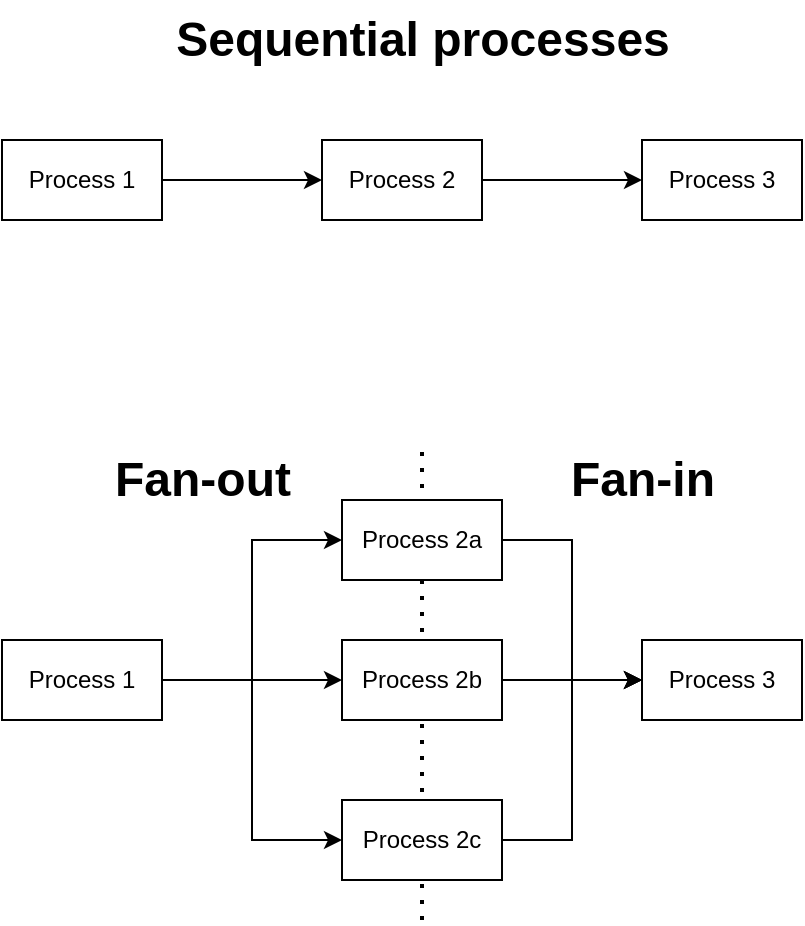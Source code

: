 <mxfile version="24.5.1" type="device">
  <diagram name="Page-1" id="on_2h34v9GpF7mbURX5w">
    <mxGraphModel dx="1114" dy="1634" grid="1" gridSize="10" guides="1" tooltips="1" connect="1" arrows="1" fold="1" page="1" pageScale="1" pageWidth="1169" pageHeight="827" math="0" shadow="0">
      <root>
        <mxCell id="0" />
        <mxCell id="1" parent="0" />
        <mxCell id="3tarpMK1qoeDrZyvdMwa-20" value="" style="endArrow=none;dashed=1;html=1;dashPattern=1 3;strokeWidth=2;rounded=0;" edge="1" parent="1">
          <mxGeometry width="50" height="50" relative="1" as="geometry">
            <mxPoint x="360" y="-160" as="sourcePoint" />
            <mxPoint x="360" y="-400" as="targetPoint" />
          </mxGeometry>
        </mxCell>
        <mxCell id="3tarpMK1qoeDrZyvdMwa-4" value="" style="edgeStyle=orthogonalEdgeStyle;rounded=0;orthogonalLoop=1;jettySize=auto;html=1;" edge="1" parent="1" source="3tarpMK1qoeDrZyvdMwa-1" target="3tarpMK1qoeDrZyvdMwa-2">
          <mxGeometry relative="1" as="geometry" />
        </mxCell>
        <mxCell id="3tarpMK1qoeDrZyvdMwa-1" value="Process 1" style="rounded=0;whiteSpace=wrap;html=1;" vertex="1" parent="1">
          <mxGeometry x="150" y="-550" width="80" height="40" as="geometry" />
        </mxCell>
        <mxCell id="3tarpMK1qoeDrZyvdMwa-5" value="" style="edgeStyle=orthogonalEdgeStyle;rounded=0;orthogonalLoop=1;jettySize=auto;html=1;" edge="1" parent="1" source="3tarpMK1qoeDrZyvdMwa-2" target="3tarpMK1qoeDrZyvdMwa-3">
          <mxGeometry relative="1" as="geometry" />
        </mxCell>
        <mxCell id="3tarpMK1qoeDrZyvdMwa-2" value="Process 2" style="rounded=0;whiteSpace=wrap;html=1;" vertex="1" parent="1">
          <mxGeometry x="310" y="-550" width="80" height="40" as="geometry" />
        </mxCell>
        <mxCell id="3tarpMK1qoeDrZyvdMwa-3" value="Process 3" style="rounded=0;whiteSpace=wrap;html=1;" vertex="1" parent="1">
          <mxGeometry x="470" y="-550" width="80" height="40" as="geometry" />
        </mxCell>
        <mxCell id="3tarpMK1qoeDrZyvdMwa-6" value="" style="edgeStyle=orthogonalEdgeStyle;rounded=0;orthogonalLoop=1;jettySize=auto;html=1;entryX=0;entryY=0.5;entryDx=0;entryDy=0;" edge="1" parent="1" source="3tarpMK1qoeDrZyvdMwa-7" target="3tarpMK1qoeDrZyvdMwa-11">
          <mxGeometry relative="1" as="geometry" />
        </mxCell>
        <mxCell id="3tarpMK1qoeDrZyvdMwa-15" style="edgeStyle=orthogonalEdgeStyle;rounded=0;orthogonalLoop=1;jettySize=auto;html=1;entryX=0;entryY=0.5;entryDx=0;entryDy=0;" edge="1" parent="1" source="3tarpMK1qoeDrZyvdMwa-7" target="3tarpMK1qoeDrZyvdMwa-14">
          <mxGeometry relative="1" as="geometry" />
        </mxCell>
        <mxCell id="3tarpMK1qoeDrZyvdMwa-7" value="Process 1" style="rounded=0;whiteSpace=wrap;html=1;" vertex="1" parent="1">
          <mxGeometry x="150" y="-300" width="80" height="40" as="geometry" />
        </mxCell>
        <mxCell id="3tarpMK1qoeDrZyvdMwa-8" value="" style="edgeStyle=orthogonalEdgeStyle;rounded=0;orthogonalLoop=1;jettySize=auto;html=1;entryX=0;entryY=0.5;entryDx=0;entryDy=0;" edge="1" parent="1" source="3tarpMK1qoeDrZyvdMwa-9" target="3tarpMK1qoeDrZyvdMwa-10">
          <mxGeometry relative="1" as="geometry" />
        </mxCell>
        <mxCell id="3tarpMK1qoeDrZyvdMwa-9" value="Process 2a" style="rounded=0;whiteSpace=wrap;html=1;" vertex="1" parent="1">
          <mxGeometry x="320" y="-370" width="80" height="40" as="geometry" />
        </mxCell>
        <mxCell id="3tarpMK1qoeDrZyvdMwa-10" value="Process 3" style="rounded=0;whiteSpace=wrap;html=1;" vertex="1" parent="1">
          <mxGeometry x="470" y="-300" width="80" height="40" as="geometry" />
        </mxCell>
        <mxCell id="3tarpMK1qoeDrZyvdMwa-12" value="" style="edgeStyle=orthogonalEdgeStyle;rounded=0;orthogonalLoop=1;jettySize=auto;html=1;" edge="1" parent="1" source="3tarpMK1qoeDrZyvdMwa-11" target="3tarpMK1qoeDrZyvdMwa-10">
          <mxGeometry relative="1" as="geometry" />
        </mxCell>
        <mxCell id="3tarpMK1qoeDrZyvdMwa-11" value="Process 2b" style="rounded=0;whiteSpace=wrap;html=1;" vertex="1" parent="1">
          <mxGeometry x="320" y="-300" width="80" height="40" as="geometry" />
        </mxCell>
        <mxCell id="3tarpMK1qoeDrZyvdMwa-13" value="" style="edgeStyle=orthogonalEdgeStyle;rounded=0;orthogonalLoop=1;jettySize=auto;html=1;entryX=0;entryY=0.5;entryDx=0;entryDy=0;exitX=1;exitY=0.5;exitDx=0;exitDy=0;" edge="1" parent="1" source="3tarpMK1qoeDrZyvdMwa-7" target="3tarpMK1qoeDrZyvdMwa-9">
          <mxGeometry relative="1" as="geometry">
            <mxPoint x="240" y="-270" as="sourcePoint" />
            <mxPoint x="330" y="-270" as="targetPoint" />
          </mxGeometry>
        </mxCell>
        <mxCell id="3tarpMK1qoeDrZyvdMwa-16" style="edgeStyle=orthogonalEdgeStyle;rounded=0;orthogonalLoop=1;jettySize=auto;html=1;entryX=0;entryY=0.5;entryDx=0;entryDy=0;" edge="1" parent="1" source="3tarpMK1qoeDrZyvdMwa-14" target="3tarpMK1qoeDrZyvdMwa-10">
          <mxGeometry relative="1" as="geometry" />
        </mxCell>
        <mxCell id="3tarpMK1qoeDrZyvdMwa-14" value="Process 2c" style="rounded=0;whiteSpace=wrap;html=1;" vertex="1" parent="1">
          <mxGeometry x="320" y="-220" width="80" height="40" as="geometry" />
        </mxCell>
        <mxCell id="3tarpMK1qoeDrZyvdMwa-17" value="Sequential processes" style="text;strokeColor=none;fillColor=none;html=1;fontSize=24;fontStyle=1;verticalAlign=middle;align=center;" vertex="1" parent="1">
          <mxGeometry x="225" y="-620" width="270" height="40" as="geometry" />
        </mxCell>
        <mxCell id="3tarpMK1qoeDrZyvdMwa-18" value="Fan-out" style="text;strokeColor=none;fillColor=none;html=1;fontSize=24;fontStyle=1;verticalAlign=middle;align=center;" vertex="1" parent="1">
          <mxGeometry x="190" y="-400" width="120" height="40" as="geometry" />
        </mxCell>
        <mxCell id="3tarpMK1qoeDrZyvdMwa-19" value="Fan-in" style="text;strokeColor=none;fillColor=none;html=1;fontSize=24;fontStyle=1;verticalAlign=middle;align=center;" vertex="1" parent="1">
          <mxGeometry x="410" y="-400" width="120" height="40" as="geometry" />
        </mxCell>
      </root>
    </mxGraphModel>
  </diagram>
</mxfile>
